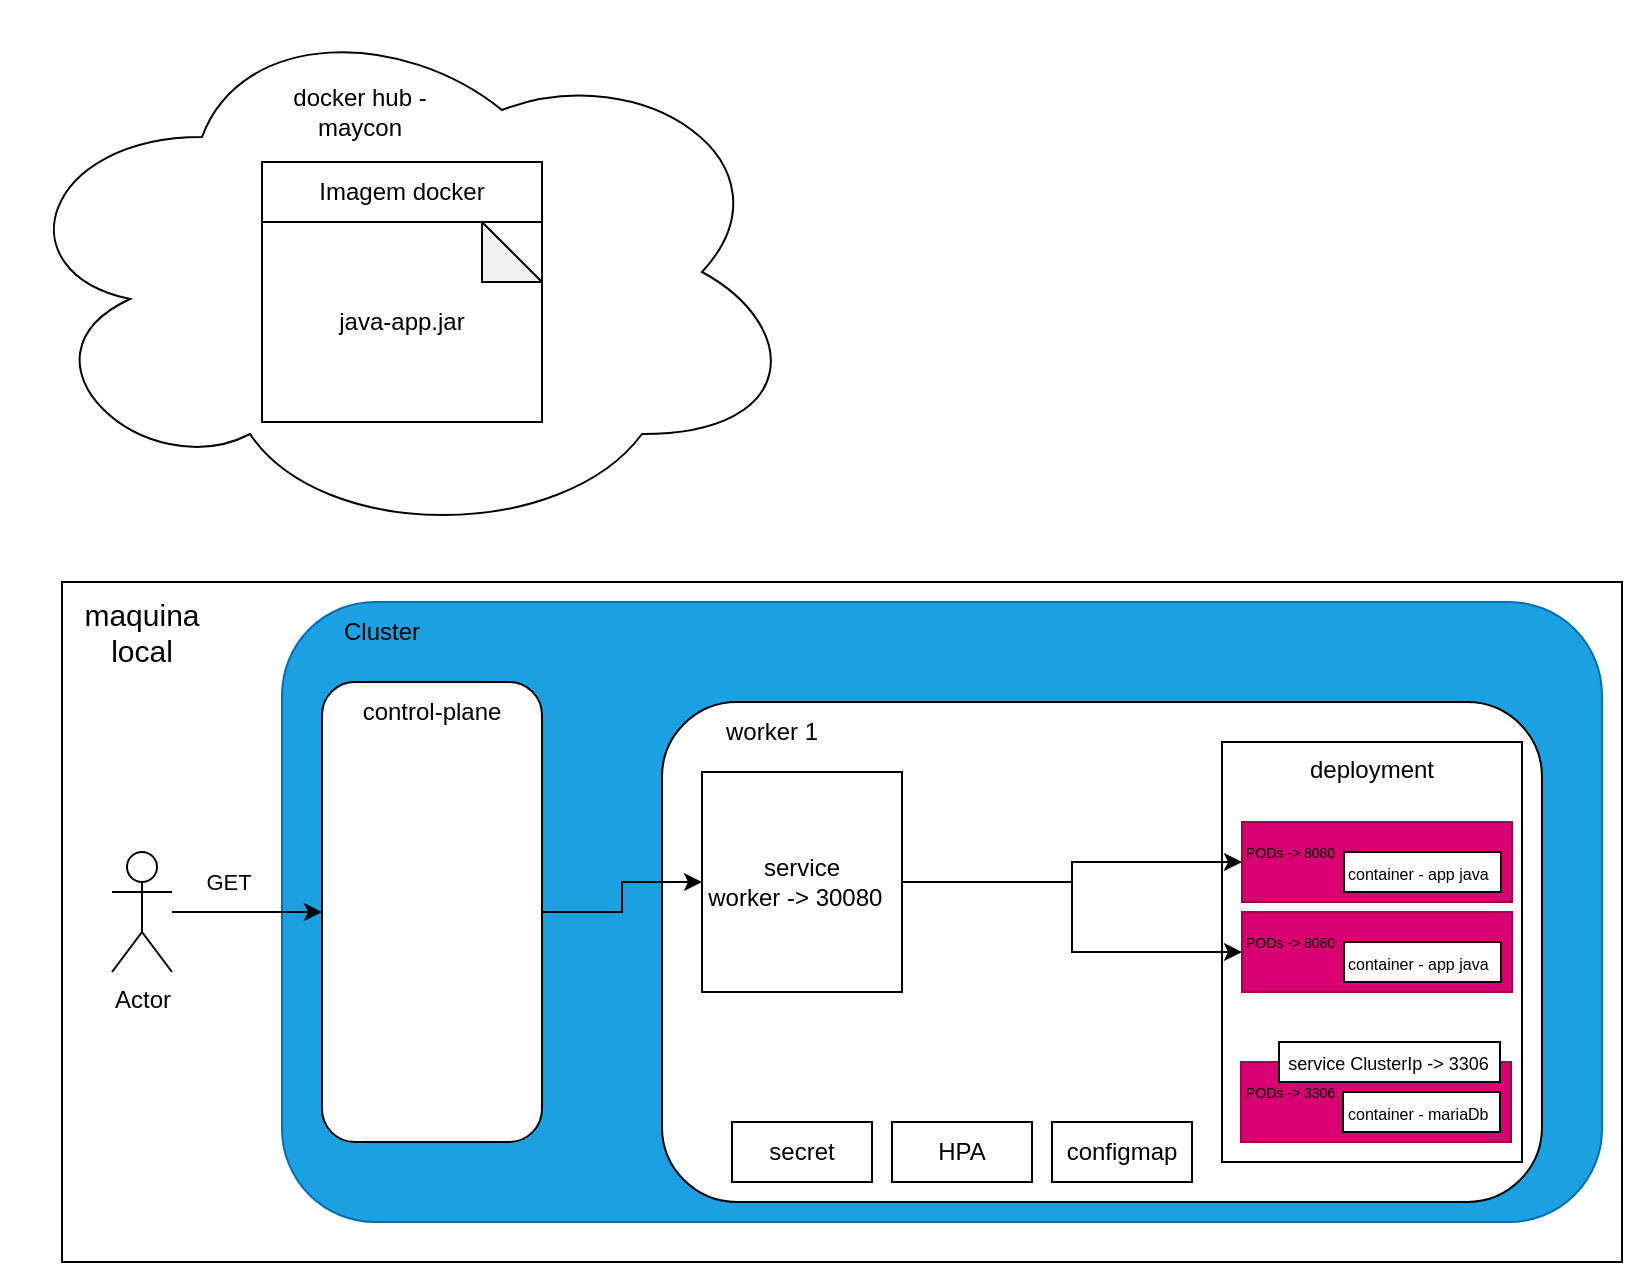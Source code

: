 <mxfile version="28.0.7">
  <diagram name="Página-1" id="wwDofGfb2p0JImX30tLl">
    <mxGraphModel dx="314" dy="170" grid="1" gridSize="10" guides="1" tooltips="1" connect="1" arrows="1" fold="1" page="1" pageScale="1" pageWidth="827" pageHeight="1169" math="0" shadow="0">
      <root>
        <mxCell id="0" />
        <mxCell id="1" parent="0" />
        <mxCell id="yCrrRUYa-Zq3f73UhCOz-10" value="" style="rounded=0;whiteSpace=wrap;html=1;" parent="1" vertex="1">
          <mxGeometry x="30" y="290" width="780" height="340" as="geometry" />
        </mxCell>
        <mxCell id="yCrrRUYa-Zq3f73UhCOz-12" value="" style="rounded=1;whiteSpace=wrap;html=1;fillColor=#1ba1e2;fontColor=#ffffff;strokeColor=#006EAF;" parent="1" vertex="1">
          <mxGeometry x="140" y="300" width="660" height="310" as="geometry" />
        </mxCell>
        <mxCell id="yCrrRUYa-Zq3f73UhCOz-22" value="" style="rounded=1;whiteSpace=wrap;html=1;" parent="1" vertex="1">
          <mxGeometry x="330" y="350" width="440" height="250" as="geometry" />
        </mxCell>
        <mxCell id="yCrrRUYa-Zq3f73UhCOz-7" value="" style="ellipse;shape=cloud;whiteSpace=wrap;html=1;verticalAlign=top;" parent="1" vertex="1">
          <mxGeometry width="400" height="270" as="geometry" />
        </mxCell>
        <mxCell id="yCrrRUYa-Zq3f73UhCOz-3" value="Imagem docker" style="swimlane;fontStyle=0;childLayout=stackLayout;horizontal=1;startSize=30;horizontalStack=0;resizeParent=1;resizeParentMax=0;resizeLast=0;collapsible=1;marginBottom=0;whiteSpace=wrap;html=1;" parent="1" vertex="1">
          <mxGeometry x="130" y="80" width="140" height="130" as="geometry" />
        </mxCell>
        <mxCell id="yCrrRUYa-Zq3f73UhCOz-2" value="java-app.jar" style="shape=note;whiteSpace=wrap;html=1;backgroundOutline=1;darkOpacity=0.05;fillColor=light-dark(#FFFFFF,#001933);" parent="yCrrRUYa-Zq3f73UhCOz-3" vertex="1">
          <mxGeometry y="30" width="140" height="100" as="geometry" />
        </mxCell>
        <mxCell id="yCrrRUYa-Zq3f73UhCOz-9" value="docker hub - maycon" style="text;html=1;align=center;verticalAlign=middle;whiteSpace=wrap;rounded=0;" parent="1" vertex="1">
          <mxGeometry x="124" y="30" width="110" height="50" as="geometry" />
        </mxCell>
        <mxCell id="yCrrRUYa-Zq3f73UhCOz-11" value="&lt;font style=&quot;font-size: 15px;&quot;&gt;maquina local&lt;/font&gt;" style="text;html=1;align=center;verticalAlign=middle;whiteSpace=wrap;rounded=0;" parent="1" vertex="1">
          <mxGeometry x="40" y="300" width="60" height="30" as="geometry" />
        </mxCell>
        <mxCell id="yCrrRUYa-Zq3f73UhCOz-13" value="Cluster" style="text;html=1;align=center;verticalAlign=middle;whiteSpace=wrap;rounded=0;" parent="1" vertex="1">
          <mxGeometry x="160" y="300" width="60" height="30" as="geometry" />
        </mxCell>
        <mxCell id="yCrrRUYa-Zq3f73UhCOz-14" value="" style="rounded=1;whiteSpace=wrap;html=1;" parent="1" vertex="1">
          <mxGeometry x="160" y="340" width="110" height="230" as="geometry" />
        </mxCell>
        <mxCell id="yCrrRUYa-Zq3f73UhCOz-15" value="control-plane" style="text;html=1;align=center;verticalAlign=middle;whiteSpace=wrap;rounded=0;" parent="1" vertex="1">
          <mxGeometry x="170" y="340" width="90" height="30" as="geometry" />
        </mxCell>
        <mxCell id="yCrrRUYa-Zq3f73UhCOz-41" style="edgeStyle=orthogonalEdgeStyle;rounded=0;orthogonalLoop=1;jettySize=auto;html=1;exitX=1;exitY=0.5;exitDx=0;exitDy=0;" parent="1" source="yCrrRUYa-Zq3f73UhCOz-14" target="yCrrRUYa-Zq3f73UhCOz-26" edge="1">
          <mxGeometry relative="1" as="geometry">
            <mxPoint x="250.0" y="400.034" as="sourcePoint" />
          </mxGeometry>
        </mxCell>
        <mxCell id="yCrrRUYa-Zq3f73UhCOz-20" style="edgeStyle=orthogonalEdgeStyle;rounded=0;orthogonalLoop=1;jettySize=auto;html=1;entryX=0;entryY=0.5;entryDx=0;entryDy=0;" parent="1" source="yCrrRUYa-Zq3f73UhCOz-19" target="yCrrRUYa-Zq3f73UhCOz-14" edge="1">
          <mxGeometry relative="1" as="geometry">
            <mxPoint x="170.0" y="400" as="targetPoint" />
          </mxGeometry>
        </mxCell>
        <mxCell id="yCrrRUYa-Zq3f73UhCOz-21" value="GET" style="edgeLabel;html=1;align=center;verticalAlign=middle;resizable=0;points=[];" parent="yCrrRUYa-Zq3f73UhCOz-20" vertex="1" connectable="0">
          <mxGeometry x="0.064" y="2" relative="1" as="geometry">
            <mxPoint x="-12" y="-13" as="offset" />
          </mxGeometry>
        </mxCell>
        <mxCell id="yCrrRUYa-Zq3f73UhCOz-19" value="Actor" style="shape=umlActor;verticalLabelPosition=bottom;verticalAlign=top;html=1;outlineConnect=0;" parent="1" vertex="1">
          <mxGeometry x="55" y="425" width="30" height="60" as="geometry" />
        </mxCell>
        <mxCell id="yCrrRUYa-Zq3f73UhCOz-23" value="worker 1" style="text;html=1;align=center;verticalAlign=middle;whiteSpace=wrap;rounded=0;" parent="1" vertex="1">
          <mxGeometry x="340" y="350" width="90" height="30" as="geometry" />
        </mxCell>
        <mxCell id="yCrrRUYa-Zq3f73UhCOz-26" value="service&lt;div&gt;worker -&amp;gt;&amp;nbsp;30080&amp;nbsp;&amp;nbsp;&lt;/div&gt;" style="rounded=0;whiteSpace=wrap;html=1;" parent="1" vertex="1">
          <mxGeometry x="350" y="385" width="100" height="110" as="geometry" />
        </mxCell>
        <mxCell id="yCrrRUYa-Zq3f73UhCOz-27" value="deployment" style="rounded=0;whiteSpace=wrap;html=1;verticalAlign=top;" parent="1" vertex="1">
          <mxGeometry x="610" y="370" width="150" height="210" as="geometry" />
        </mxCell>
        <mxCell id="yCrrRUYa-Zq3f73UhCOz-28" value="secret" style="rounded=0;whiteSpace=wrap;html=1;" parent="1" vertex="1">
          <mxGeometry x="365" y="560" width="70" height="30" as="geometry" />
        </mxCell>
        <mxCell id="yCrrRUYa-Zq3f73UhCOz-29" value="configmap" style="rounded=0;whiteSpace=wrap;html=1;" parent="1" vertex="1">
          <mxGeometry x="525" y="560" width="70" height="30" as="geometry" />
        </mxCell>
        <mxCell id="yCrrRUYa-Zq3f73UhCOz-30" value="HPA" style="rounded=0;whiteSpace=wrap;html=1;" parent="1" vertex="1">
          <mxGeometry x="445" y="560" width="70" height="30" as="geometry" />
        </mxCell>
        <mxCell id="yCrrRUYa-Zq3f73UhCOz-33" value="&lt;font style=&quot;font-size: 7px; color: light-dark(rgb(0, 0, 0), rgb(255, 255, 255));&quot;&gt;PODs -&amp;gt; 8080&lt;/font&gt;" style="rounded=0;whiteSpace=wrap;html=1;align=left;verticalAlign=top;fillColor=light-dark(#D80073,#003300);fontColor=#ffffff;strokeColor=#A50040;" parent="1" vertex="1">
          <mxGeometry x="620" y="410" width="135" height="40" as="geometry" />
        </mxCell>
        <mxCell id="yCrrRUYa-Zq3f73UhCOz-34" value="&lt;font style=&quot;font-size: 8px;&quot;&gt;container - app java&lt;/font&gt;" style="rounded=0;whiteSpace=wrap;html=1;align=left;verticalAlign=middle;fillColor=light-dark(#FFFFFF,#330033);" parent="1" vertex="1">
          <mxGeometry x="671" y="425" width="78.5" height="20" as="geometry" />
        </mxCell>
        <mxCell id="OXkrzjksmOp5Ew8yW-Tl-1" value="&lt;font style=&quot;font-size: 7px; color: light-dark(rgb(0, 0, 0), rgb(255, 255, 255));&quot;&gt;PODs -&amp;gt; 8080&lt;/font&gt;" style="rounded=0;whiteSpace=wrap;html=1;align=left;verticalAlign=top;fillColor=light-dark(#D80073,#003300);fontColor=#ffffff;strokeColor=#A50040;" vertex="1" parent="1">
          <mxGeometry x="620" y="455" width="135" height="40" as="geometry" />
        </mxCell>
        <mxCell id="OXkrzjksmOp5Ew8yW-Tl-2" value="&lt;font style=&quot;font-size: 8px;&quot;&gt;container - app java&lt;/font&gt;" style="rounded=0;whiteSpace=wrap;html=1;align=left;verticalAlign=middle;fillColor=light-dark(#FFFFFF,#330033);" vertex="1" parent="1">
          <mxGeometry x="671" y="470" width="78.5" height="20" as="geometry" />
        </mxCell>
        <mxCell id="OXkrzjksmOp5Ew8yW-Tl-3" value="&lt;font style=&quot;font-size: 7px; color: light-dark(rgb(0, 0, 0), rgb(255, 255, 255));&quot;&gt;PODs -&amp;gt; 3306&lt;/font&gt;" style="rounded=0;whiteSpace=wrap;html=1;align=left;verticalAlign=top;fillColor=light-dark(#D80073,#003300);fontColor=#ffffff;strokeColor=#A50040;" vertex="1" parent="1">
          <mxGeometry x="619.5" y="530" width="135" height="40" as="geometry" />
        </mxCell>
        <mxCell id="OXkrzjksmOp5Ew8yW-Tl-4" value="&lt;font style=&quot;font-size: 8px;&quot;&gt;container - mariaDb&lt;/font&gt;" style="rounded=0;whiteSpace=wrap;html=1;align=left;verticalAlign=middle;fillColor=light-dark(#FFFFFF,#330033);" vertex="1" parent="1">
          <mxGeometry x="670.5" y="545" width="78.5" height="20" as="geometry" />
        </mxCell>
        <mxCell id="OXkrzjksmOp5Ew8yW-Tl-6" style="edgeStyle=orthogonalEdgeStyle;rounded=0;orthogonalLoop=1;jettySize=auto;html=1;" edge="1" parent="1" source="yCrrRUYa-Zq3f73UhCOz-26" target="yCrrRUYa-Zq3f73UhCOz-33">
          <mxGeometry relative="1" as="geometry" />
        </mxCell>
        <mxCell id="OXkrzjksmOp5Ew8yW-Tl-7" style="edgeStyle=orthogonalEdgeStyle;rounded=0;orthogonalLoop=1;jettySize=auto;html=1;entryX=0;entryY=0.5;entryDx=0;entryDy=0;" edge="1" parent="1" source="yCrrRUYa-Zq3f73UhCOz-26" target="OXkrzjksmOp5Ew8yW-Tl-1">
          <mxGeometry relative="1" as="geometry" />
        </mxCell>
        <mxCell id="OXkrzjksmOp5Ew8yW-Tl-8" value="&lt;font style=&quot;font-size: 9px;&quot;&gt;service C&lt;/font&gt;&lt;span style=&quot;font-size: 9px; background-color: transparent; color: light-dark(rgb(0, 0, 0), rgb(255, 255, 255));&quot;&gt;lusterIp -&amp;gt; 3306&amp;nbsp;&lt;/span&gt;" style="rounded=0;whiteSpace=wrap;html=1;" vertex="1" parent="1">
          <mxGeometry x="638.5" y="520" width="110.5" height="20" as="geometry" />
        </mxCell>
      </root>
    </mxGraphModel>
  </diagram>
</mxfile>
